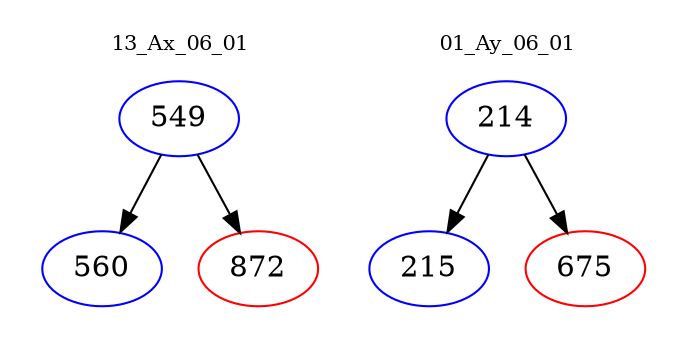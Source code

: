digraph{
subgraph cluster_0 {
color = white
label = "13_Ax_06_01";
fontsize=10;
T0_549 [label="549", color="blue"]
T0_549 -> T0_560 [color="black"]
T0_560 [label="560", color="blue"]
T0_549 -> T0_872 [color="black"]
T0_872 [label="872", color="red"]
}
subgraph cluster_1 {
color = white
label = "01_Ay_06_01";
fontsize=10;
T1_214 [label="214", color="blue"]
T1_214 -> T1_215 [color="black"]
T1_215 [label="215", color="blue"]
T1_214 -> T1_675 [color="black"]
T1_675 [label="675", color="red"]
}
}
